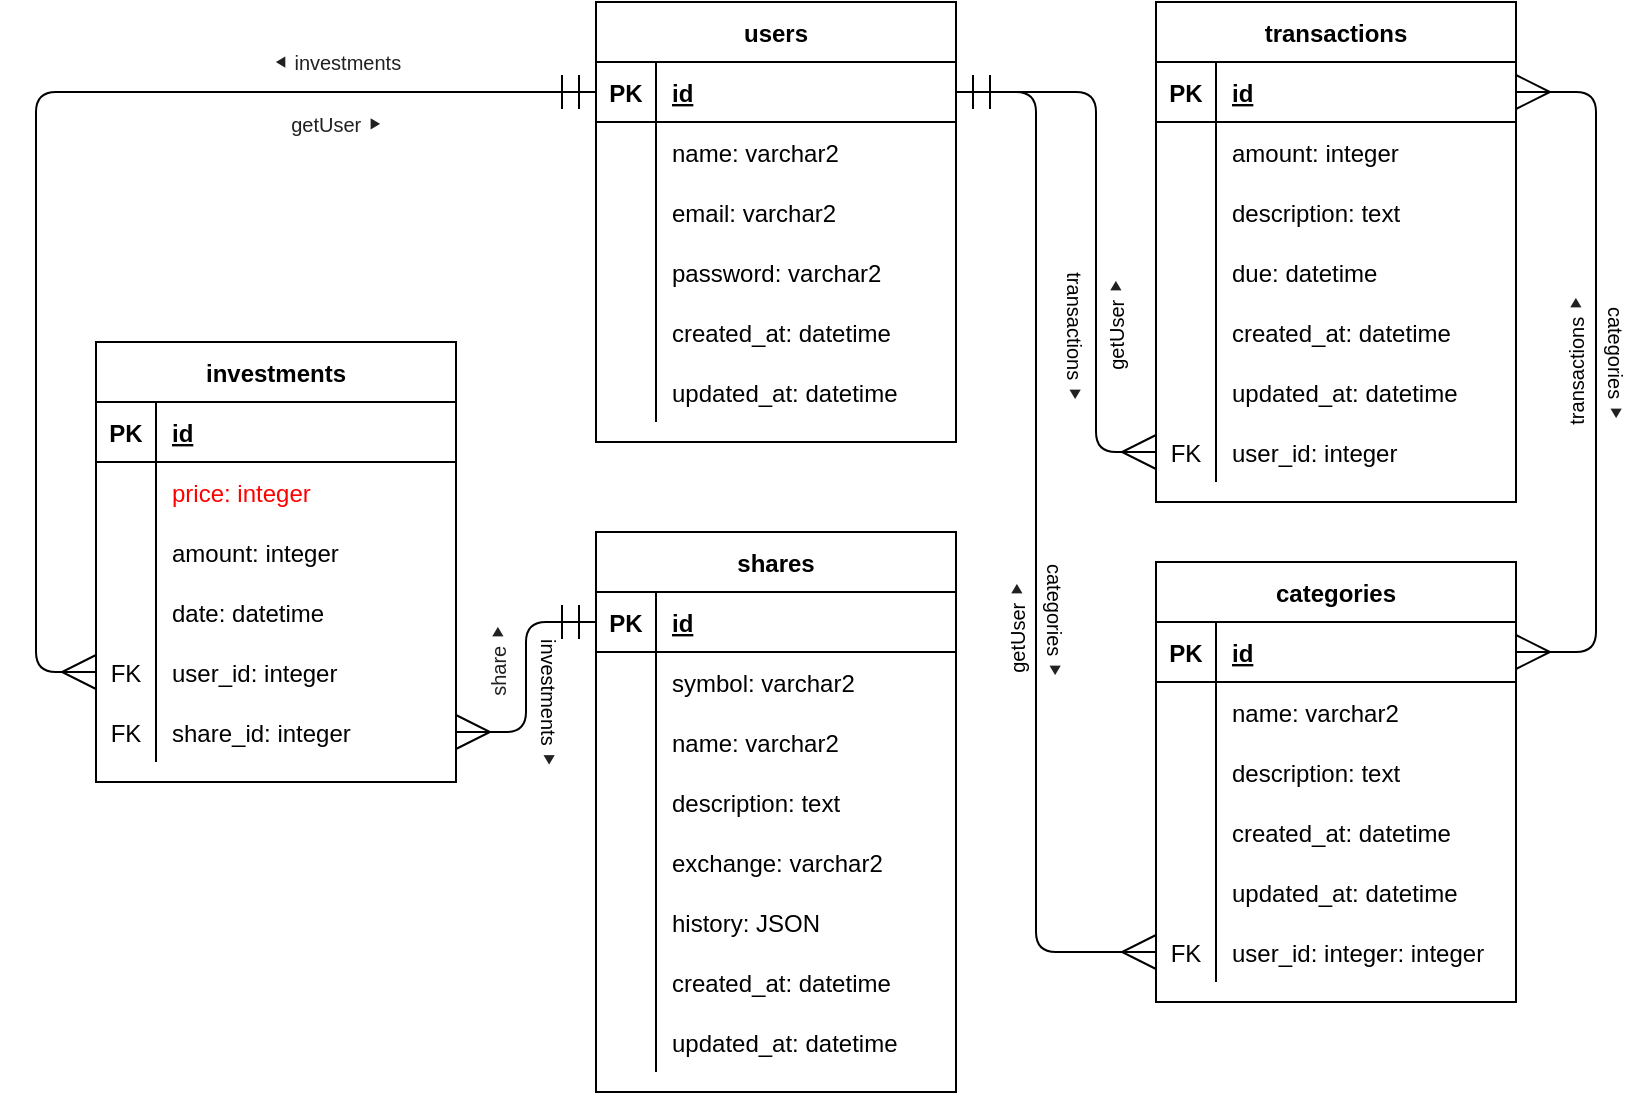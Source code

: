 <mxfile version="13.7.3"><diagram id="EnHoy0pscN4f5ipIfrDV" name="Page-1"><mxGraphModel dx="1185" dy="662" grid="1" gridSize="10" guides="1" tooltips="1" connect="1" arrows="1" fold="1" page="1" pageScale="1" pageWidth="827" pageHeight="1169" math="0" shadow="0"><root><mxCell id="0"/><mxCell id="1" parent="0"/><mxCell id="pO1_b4MV3lkPiigKhf-4-191" value="" style="edgeStyle=orthogonalEdgeStyle;fontSize=12;html=1;endArrow=ERmany;exitX=1;exitY=0.5;exitDx=0;exitDy=0;entryX=0;entryY=0.5;entryDx=0;entryDy=0;jumpSize=6;endSize=15;startSize=15;startArrow=ERmandOne;startFill=0;endFill=0;" edge="1" parent="1" source="pO1_b4MV3lkPiigKhf-4-2" target="pO1_b4MV3lkPiigKhf-4-72"><mxGeometry width="100" height="100" relative="1" as="geometry"><mxPoint x="180" y="460" as="sourcePoint"/><mxPoint x="280" y="360" as="targetPoint"/><Array as="points"><mxPoint x="550" y="85"/><mxPoint x="550" y="265"/></Array></mxGeometry></mxCell><mxCell id="pO1_b4MV3lkPiigKhf-4-213" value="&lt;font style=&quot;font-size: 10px&quot;&gt;getUser&amp;nbsp;&lt;span style=&quot;color: rgb(32 , 33 , 34) ; font-family: sans-serif&quot;&gt;⯈&lt;/span&gt;&lt;/font&gt;" style="edgeLabel;html=1;align=center;verticalAlign=middle;resizable=0;points=[];rotation=-90;" vertex="1" connectable="0" parent="pO1_b4MV3lkPiigKhf-4-191"><mxGeometry x="-0.312" y="-34" relative="1" as="geometry"><mxPoint x="44" y="90" as="offset"/></mxGeometry></mxCell><mxCell id="pO1_b4MV3lkPiigKhf-4-214" value="&lt;font style=&quot;font-size: 10px&quot;&gt;transactions&amp;nbsp;&lt;span style=&quot;color: rgb(32 , 33 , 34) ; font-family: sans-serif&quot;&gt;⯈&lt;/span&gt;&lt;/font&gt;" style="edgeLabel;html=1;align=center;verticalAlign=middle;resizable=0;points=[];rotation=90;" vertex="1" connectable="0" parent="pO1_b4MV3lkPiigKhf-4-191"><mxGeometry x="-0.312" y="-24" relative="1" as="geometry"><mxPoint x="14" y="95" as="offset"/></mxGeometry></mxCell><mxCell id="pO1_b4MV3lkPiigKhf-4-193" value="" style="edgeStyle=orthogonalEdgeStyle;fontSize=12;html=1;endArrow=ERmany;startArrow=ERmany;entryX=1;entryY=0.5;entryDx=0;entryDy=0;exitX=1;exitY=0.5;exitDx=0;exitDy=0;endSize=15;startSize=15;" edge="1" parent="1" source="pO1_b4MV3lkPiigKhf-4-80" target="pO1_b4MV3lkPiigKhf-4-43"><mxGeometry width="100" height="100" relative="1" as="geometry"><mxPoint x="660" y="590" as="sourcePoint"/><mxPoint x="620" y="275.0" as="targetPoint"/><Array as="points"><mxPoint x="800" y="365"/><mxPoint x="800" y="85"/></Array></mxGeometry></mxCell><mxCell id="pO1_b4MV3lkPiigKhf-4-207" value="&lt;font style=&quot;font-size: 10px&quot;&gt;categories&amp;nbsp;&lt;span style=&quot;color: rgb(32 , 33 , 34) ; font-family: sans-serif&quot;&gt;⯈&lt;/span&gt;&lt;/font&gt;" style="edgeLabel;html=1;align=center;verticalAlign=middle;resizable=0;points=[];rotation=90;" vertex="1" connectable="0" parent="pO1_b4MV3lkPiigKhf-4-193"><mxGeometry x="0.42" relative="1" as="geometry"><mxPoint x="9.97" y="70.37" as="offset"/></mxGeometry></mxCell><mxCell id="pO1_b4MV3lkPiigKhf-4-212" value="&lt;font style=&quot;font-size: 10px&quot;&gt;transactions&amp;nbsp;&lt;span style=&quot;color: rgb(32 , 33 , 34) ; font-family: sans-serif&quot;&gt;⯈&lt;/span&gt;&lt;/font&gt;" style="edgeLabel;html=1;align=center;verticalAlign=middle;resizable=0;points=[];rotation=-90;" vertex="1" connectable="0" parent="pO1_b4MV3lkPiigKhf-4-193"><mxGeometry x="0.391" y="-3" relative="1" as="geometry"><mxPoint x="-13" y="65" as="offset"/></mxGeometry></mxCell><mxCell id="pO1_b4MV3lkPiigKhf-4-194" value="" style="edgeStyle=orthogonalEdgeStyle;fontSize=12;html=1;endArrow=ERmany;exitX=1;exitY=0.5;exitDx=0;exitDy=0;entryX=0;entryY=0.5;entryDx=0;entryDy=0;startSize=15;endSize=15;startArrow=ERmandOne;startFill=0;endFill=0;" edge="1" parent="1" source="pO1_b4MV3lkPiigKhf-4-2" target="pO1_b4MV3lkPiigKhf-4-68"><mxGeometry width="100" height="100" relative="1" as="geometry"><mxPoint x="210" y="400" as="sourcePoint"/><mxPoint x="310" y="300" as="targetPoint"/><Array as="points"><mxPoint x="520" y="85"/><mxPoint x="520" y="515"/></Array></mxGeometry></mxCell><mxCell id="pO1_b4MV3lkPiigKhf-4-210" value="&lt;font style=&quot;font-size: 10px&quot;&gt;categories&amp;nbsp;&lt;span style=&quot;color: rgb(32 , 33 , 34) ; font-family: sans-serif&quot;&gt;⯈&lt;/span&gt;&lt;/font&gt;" style="edgeLabel;html=1;align=center;verticalAlign=middle;resizable=0;points=[];rotation=90;" vertex="1" connectable="0" parent="pO1_b4MV3lkPiigKhf-4-194"><mxGeometry x="0.063" y="-1" relative="1" as="geometry"><mxPoint x="11" y="21.94" as="offset"/></mxGeometry></mxCell><mxCell id="pO1_b4MV3lkPiigKhf-4-211" value="&lt;font style=&quot;font-size: 10px&quot;&gt;getUser&amp;nbsp;&lt;span style=&quot;color: rgb(32 , 33 , 34) ; font-family: sans-serif&quot;&gt;⯈&lt;/span&gt;&lt;/font&gt;" style="edgeLabel;html=1;align=center;verticalAlign=middle;resizable=0;points=[];rotation=-90;" vertex="1" connectable="0" parent="pO1_b4MV3lkPiigKhf-4-194"><mxGeometry x="-0.159" relative="1" as="geometry"><mxPoint x="-10" y="85" as="offset"/></mxGeometry></mxCell><mxCell id="pO1_b4MV3lkPiigKhf-4-202" value="" style="fontSize=12;html=1;endArrow=ERmany;edgeStyle=orthogonalEdgeStyle;exitX=0;exitY=0.5;exitDx=0;exitDy=0;endSize=15;startSize=15;entryX=0;entryY=0.5;entryDx=0;entryDy=0;startArrow=ERmandOne;startFill=0;endFill=0;" edge="1" parent="1" source="pO1_b4MV3lkPiigKhf-4-2" target="pO1_b4MV3lkPiigKhf-4-76"><mxGeometry width="100" height="100" relative="1" as="geometry"><mxPoint x="-10" y="85" as="sourcePoint"/><mxPoint x="80" y="555" as="targetPoint"/><Array as="points"><mxPoint x="20" y="85"/><mxPoint x="20" y="375"/></Array></mxGeometry></mxCell><mxCell id="pO1_b4MV3lkPiigKhf-4-206" value="&lt;span style=&quot;color: rgb(32 , 33 , 34) ; font-family: sans-serif&quot;&gt;&lt;font style=&quot;font-size: 10px&quot;&gt;getUser ⯈&lt;/font&gt;&lt;/span&gt;" style="edgeLabel;html=1;align=center;verticalAlign=middle;resizable=0;points=[];rotation=0;" vertex="1" connectable="0" parent="pO1_b4MV3lkPiigKhf-4-202"><mxGeometry x="0.81" y="-1" relative="1" as="geometry"><mxPoint x="151" y="-247.5" as="offset"/></mxGeometry></mxCell><mxCell id="pO1_b4MV3lkPiigKhf-4-209" value="&lt;font style=&quot;font-size: 10px&quot;&gt;&lt;span style=&quot;color: rgb(32 , 33 , 34) ; font-family: sans-serif&quot;&gt;⯇ investments&lt;/span&gt;&lt;/font&gt;" style="edgeLabel;html=1;align=center;verticalAlign=middle;resizable=0;points=[];" vertex="1" connectable="0" parent="pO1_b4MV3lkPiigKhf-4-202"><mxGeometry x="-0.418" relative="1" as="geometry"><mxPoint x="44.17" y="-15" as="offset"/></mxGeometry></mxCell><mxCell id="pO1_b4MV3lkPiigKhf-4-203" value="" style="edgeStyle=orthogonalEdgeStyle;fontSize=12;html=1;endArrow=ERmany;entryX=1;entryY=0.5;entryDx=0;entryDy=0;exitX=0;exitY=0.5;exitDx=0;exitDy=0;endSize=15;startSize=15;startArrow=ERmandOne;startFill=0;endFill=0;" edge="1" parent="1" source="pO1_b4MV3lkPiigKhf-4-179" target="pO1_b4MV3lkPiigKhf-4-64"><mxGeometry width="100" height="100" relative="1" as="geometry"><mxPoint x="90" y="800" as="sourcePoint"/><mxPoint x="190" y="700" as="targetPoint"/></mxGeometry></mxCell><mxCell id="pO1_b4MV3lkPiigKhf-4-205" value="&lt;span style=&quot;color: rgb(32 , 33 , 34) ; font-family: sans-serif&quot;&gt;&lt;font style=&quot;font-size: 10px&quot;&gt;share&amp;nbsp;⯈&lt;/font&gt;&lt;/span&gt;" style="edgeLabel;html=1;align=center;verticalAlign=middle;resizable=0;points=[];rotation=-90;" vertex="1" connectable="0" parent="pO1_b4MV3lkPiigKhf-4-203"><mxGeometry x="-0.685" y="4" relative="1" as="geometry"><mxPoint x="-30" y="16" as="offset"/></mxGeometry></mxCell><mxCell id="pO1_b4MV3lkPiigKhf-4-208" value="&lt;font style=&quot;font-size: 10px&quot;&gt;investments&amp;nbsp;&lt;span style=&quot;color: rgb(32 , 33 , 34) ; font-family: sans-serif&quot;&gt;⯈&lt;/span&gt;&lt;/font&gt;" style="edgeLabel;html=1;align=center;verticalAlign=middle;resizable=0;points=[];rotation=90;" vertex="1" connectable="0" parent="pO1_b4MV3lkPiigKhf-4-203"><mxGeometry x="-0.545" y="5" relative="1" as="geometry"><mxPoint x="4.97" y="35" as="offset"/></mxGeometry></mxCell><mxCell id="pO1_b4MV3lkPiigKhf-4-42" value="transactions" style="shape=table;startSize=30;container=1;collapsible=1;childLayout=tableLayout;fixedRows=1;rowLines=0;fontStyle=1;align=center;resizeLast=1;" vertex="1" parent="1"><mxGeometry x="580" y="40" width="180" height="250" as="geometry"/></mxCell><mxCell id="pO1_b4MV3lkPiigKhf-4-43" value="" style="shape=partialRectangle;collapsible=0;dropTarget=0;pointerEvents=0;fillColor=none;top=0;left=0;bottom=1;right=0;points=[[0,0.5],[1,0.5]];portConstraint=eastwest;" vertex="1" parent="pO1_b4MV3lkPiigKhf-4-42"><mxGeometry y="30" width="180" height="30" as="geometry"/></mxCell><mxCell id="pO1_b4MV3lkPiigKhf-4-44" value="PK" style="shape=partialRectangle;connectable=0;fillColor=none;top=0;left=0;bottom=0;right=0;fontStyle=1;overflow=hidden;" vertex="1" parent="pO1_b4MV3lkPiigKhf-4-43"><mxGeometry width="30" height="30" as="geometry"/></mxCell><mxCell id="pO1_b4MV3lkPiigKhf-4-45" value="id" style="shape=partialRectangle;connectable=0;fillColor=none;top=0;left=0;bottom=0;right=0;align=left;spacingLeft=6;fontStyle=5;overflow=hidden;" vertex="1" parent="pO1_b4MV3lkPiigKhf-4-43"><mxGeometry x="30" width="150" height="30" as="geometry"/></mxCell><mxCell id="pO1_b4MV3lkPiigKhf-4-46" value="" style="shape=partialRectangle;collapsible=0;dropTarget=0;pointerEvents=0;fillColor=none;top=0;left=0;bottom=0;right=0;points=[[0,0.5],[1,0.5]];portConstraint=eastwest;" vertex="1" parent="pO1_b4MV3lkPiigKhf-4-42"><mxGeometry y="60" width="180" height="30" as="geometry"/></mxCell><mxCell id="pO1_b4MV3lkPiigKhf-4-47" value="" style="shape=partialRectangle;connectable=0;fillColor=none;top=0;left=0;bottom=0;right=0;editable=1;overflow=hidden;" vertex="1" parent="pO1_b4MV3lkPiigKhf-4-46"><mxGeometry width="30" height="30" as="geometry"/></mxCell><mxCell id="pO1_b4MV3lkPiigKhf-4-48" value="amount: integer" style="shape=partialRectangle;connectable=0;fillColor=none;top=0;left=0;bottom=0;right=0;align=left;spacingLeft=6;overflow=hidden;" vertex="1" parent="pO1_b4MV3lkPiigKhf-4-46"><mxGeometry x="30" width="150" height="30" as="geometry"/></mxCell><mxCell id="pO1_b4MV3lkPiigKhf-4-49" value="" style="shape=partialRectangle;collapsible=0;dropTarget=0;pointerEvents=0;fillColor=none;top=0;left=0;bottom=0;right=0;points=[[0,0.5],[1,0.5]];portConstraint=eastwest;" vertex="1" parent="pO1_b4MV3lkPiigKhf-4-42"><mxGeometry y="90" width="180" height="30" as="geometry"/></mxCell><mxCell id="pO1_b4MV3lkPiigKhf-4-50" value="" style="shape=partialRectangle;connectable=0;fillColor=none;top=0;left=0;bottom=0;right=0;editable=1;overflow=hidden;" vertex="1" parent="pO1_b4MV3lkPiigKhf-4-49"><mxGeometry width="30" height="30" as="geometry"/></mxCell><mxCell id="pO1_b4MV3lkPiigKhf-4-51" value="description: text" style="shape=partialRectangle;connectable=0;fillColor=none;top=0;left=0;bottom=0;right=0;align=left;spacingLeft=6;overflow=hidden;" vertex="1" parent="pO1_b4MV3lkPiigKhf-4-49"><mxGeometry x="30" width="150" height="30" as="geometry"/></mxCell><mxCell id="pO1_b4MV3lkPiigKhf-4-52" value="" style="shape=partialRectangle;collapsible=0;dropTarget=0;pointerEvents=0;fillColor=none;top=0;left=0;bottom=0;right=0;points=[[0,0.5],[1,0.5]];portConstraint=eastwest;" vertex="1" parent="pO1_b4MV3lkPiigKhf-4-42"><mxGeometry y="120" width="180" height="30" as="geometry"/></mxCell><mxCell id="pO1_b4MV3lkPiigKhf-4-53" value="" style="shape=partialRectangle;connectable=0;fillColor=none;top=0;left=0;bottom=0;right=0;editable=1;overflow=hidden;" vertex="1" parent="pO1_b4MV3lkPiigKhf-4-52"><mxGeometry width="30" height="30" as="geometry"/></mxCell><mxCell id="pO1_b4MV3lkPiigKhf-4-54" value="due: datetime" style="shape=partialRectangle;connectable=0;fillColor=none;top=0;left=0;bottom=0;right=0;align=left;spacingLeft=6;overflow=hidden;" vertex="1" parent="pO1_b4MV3lkPiigKhf-4-52"><mxGeometry x="30" width="150" height="30" as="geometry"/></mxCell><mxCell id="pO1_b4MV3lkPiigKhf-4-123" value="" style="shape=partialRectangle;collapsible=0;dropTarget=0;pointerEvents=0;fillColor=none;top=0;left=0;bottom=0;right=0;points=[[0,0.5],[1,0.5]];portConstraint=eastwest;" vertex="1" parent="pO1_b4MV3lkPiigKhf-4-42"><mxGeometry y="150" width="180" height="30" as="geometry"/></mxCell><mxCell id="pO1_b4MV3lkPiigKhf-4-124" value="" style="shape=partialRectangle;connectable=0;fillColor=none;top=0;left=0;bottom=0;right=0;editable=1;overflow=hidden;" vertex="1" parent="pO1_b4MV3lkPiigKhf-4-123"><mxGeometry width="30" height="30" as="geometry"/></mxCell><mxCell id="pO1_b4MV3lkPiigKhf-4-125" value="created_at: datetime" style="shape=partialRectangle;connectable=0;fillColor=none;top=0;left=0;bottom=0;right=0;align=left;spacingLeft=6;overflow=hidden;" vertex="1" parent="pO1_b4MV3lkPiigKhf-4-123"><mxGeometry x="30" width="150" height="30" as="geometry"/></mxCell><mxCell id="pO1_b4MV3lkPiigKhf-4-119" value="" style="shape=partialRectangle;collapsible=0;dropTarget=0;pointerEvents=0;fillColor=none;top=0;left=0;bottom=0;right=0;points=[[0,0.5],[1,0.5]];portConstraint=eastwest;" vertex="1" parent="pO1_b4MV3lkPiigKhf-4-42"><mxGeometry y="180" width="180" height="30" as="geometry"/></mxCell><mxCell id="pO1_b4MV3lkPiigKhf-4-120" value="" style="shape=partialRectangle;connectable=0;fillColor=none;top=0;left=0;bottom=0;right=0;editable=1;overflow=hidden;" vertex="1" parent="pO1_b4MV3lkPiigKhf-4-119"><mxGeometry width="30" height="30" as="geometry"/></mxCell><mxCell id="pO1_b4MV3lkPiigKhf-4-121" value="updated_at: datetime" style="shape=partialRectangle;connectable=0;fillColor=none;top=0;left=0;bottom=0;right=0;align=left;spacingLeft=6;overflow=hidden;" vertex="1" parent="pO1_b4MV3lkPiigKhf-4-119"><mxGeometry x="30" width="150" height="30" as="geometry"/></mxCell><mxCell id="pO1_b4MV3lkPiigKhf-4-72" value="" style="shape=partialRectangle;collapsible=0;dropTarget=0;pointerEvents=0;fillColor=none;top=0;left=0;bottom=0;right=0;points=[[0,0.5],[1,0.5]];portConstraint=eastwest;" vertex="1" parent="pO1_b4MV3lkPiigKhf-4-42"><mxGeometry y="210" width="180" height="30" as="geometry"/></mxCell><mxCell id="pO1_b4MV3lkPiigKhf-4-73" value="FK" style="shape=partialRectangle;connectable=0;fillColor=none;top=0;left=0;bottom=0;right=0;fontStyle=0;overflow=hidden;" vertex="1" parent="pO1_b4MV3lkPiigKhf-4-72"><mxGeometry width="30" height="30" as="geometry"/></mxCell><mxCell id="pO1_b4MV3lkPiigKhf-4-74" value="user_id: integer" style="shape=partialRectangle;connectable=0;fillColor=none;top=0;left=0;bottom=0;right=0;align=left;spacingLeft=6;fontStyle=0;overflow=hidden;" vertex="1" parent="pO1_b4MV3lkPiigKhf-4-72"><mxGeometry x="30" width="150" height="30" as="geometry"/></mxCell><mxCell id="pO1_b4MV3lkPiigKhf-4-79" value="categories" style="shape=table;startSize=30;container=1;collapsible=1;childLayout=tableLayout;fixedRows=1;rowLines=0;fontStyle=1;align=center;resizeLast=1;" vertex="1" parent="1"><mxGeometry x="580" y="320" width="180" height="220" as="geometry"/></mxCell><mxCell id="pO1_b4MV3lkPiigKhf-4-80" value="" style="shape=partialRectangle;collapsible=0;dropTarget=0;pointerEvents=0;fillColor=none;top=0;left=0;bottom=1;right=0;points=[[0,0.5],[1,0.5]];portConstraint=eastwest;" vertex="1" parent="pO1_b4MV3lkPiigKhf-4-79"><mxGeometry y="30" width="180" height="30" as="geometry"/></mxCell><mxCell id="pO1_b4MV3lkPiigKhf-4-81" value="PK" style="shape=partialRectangle;connectable=0;fillColor=none;top=0;left=0;bottom=0;right=0;fontStyle=1;overflow=hidden;" vertex="1" parent="pO1_b4MV3lkPiigKhf-4-80"><mxGeometry width="30" height="30" as="geometry"/></mxCell><mxCell id="pO1_b4MV3lkPiigKhf-4-82" value="id" style="shape=partialRectangle;connectable=0;fillColor=none;top=0;left=0;bottom=0;right=0;align=left;spacingLeft=6;fontStyle=5;overflow=hidden;" vertex="1" parent="pO1_b4MV3lkPiigKhf-4-80"><mxGeometry x="30" width="150" height="30" as="geometry"/></mxCell><mxCell id="pO1_b4MV3lkPiigKhf-4-83" value="" style="shape=partialRectangle;collapsible=0;dropTarget=0;pointerEvents=0;fillColor=none;top=0;left=0;bottom=0;right=0;points=[[0,0.5],[1,0.5]];portConstraint=eastwest;" vertex="1" parent="pO1_b4MV3lkPiigKhf-4-79"><mxGeometry y="60" width="180" height="30" as="geometry"/></mxCell><mxCell id="pO1_b4MV3lkPiigKhf-4-84" value="" style="shape=partialRectangle;connectable=0;fillColor=none;top=0;left=0;bottom=0;right=0;editable=1;overflow=hidden;" vertex="1" parent="pO1_b4MV3lkPiigKhf-4-83"><mxGeometry width="30" height="30" as="geometry"/></mxCell><mxCell id="pO1_b4MV3lkPiigKhf-4-85" value="name: varchar2" style="shape=partialRectangle;connectable=0;fillColor=none;top=0;left=0;bottom=0;right=0;align=left;spacingLeft=6;overflow=hidden;" vertex="1" parent="pO1_b4MV3lkPiigKhf-4-83"><mxGeometry x="30" width="150" height="30" as="geometry"/></mxCell><mxCell id="pO1_b4MV3lkPiigKhf-4-86" value="" style="shape=partialRectangle;collapsible=0;dropTarget=0;pointerEvents=0;fillColor=none;top=0;left=0;bottom=0;right=0;points=[[0,0.5],[1,0.5]];portConstraint=eastwest;" vertex="1" parent="pO1_b4MV3lkPiigKhf-4-79"><mxGeometry y="90" width="180" height="30" as="geometry"/></mxCell><mxCell id="pO1_b4MV3lkPiigKhf-4-87" value="" style="shape=partialRectangle;connectable=0;fillColor=none;top=0;left=0;bottom=0;right=0;editable=1;overflow=hidden;" vertex="1" parent="pO1_b4MV3lkPiigKhf-4-86"><mxGeometry width="30" height="30" as="geometry"/></mxCell><mxCell id="pO1_b4MV3lkPiigKhf-4-88" value="description: text" style="shape=partialRectangle;connectable=0;fillColor=none;top=0;left=0;bottom=0;right=0;align=left;spacingLeft=6;overflow=hidden;" vertex="1" parent="pO1_b4MV3lkPiigKhf-4-86"><mxGeometry x="30" width="150" height="30" as="geometry"/></mxCell><mxCell id="pO1_b4MV3lkPiigKhf-4-23" value="" style="shape=partialRectangle;collapsible=0;dropTarget=0;pointerEvents=0;fillColor=none;top=0;left=0;bottom=0;right=0;points=[[0,0.5],[1,0.5]];portConstraint=eastwest;" vertex="1" parent="pO1_b4MV3lkPiigKhf-4-79"><mxGeometry y="120" width="180" height="30" as="geometry"/></mxCell><mxCell id="pO1_b4MV3lkPiigKhf-4-24" value="" style="shape=partialRectangle;connectable=0;fillColor=none;top=0;left=0;bottom=0;right=0;editable=1;overflow=hidden;" vertex="1" parent="pO1_b4MV3lkPiigKhf-4-23"><mxGeometry width="30" height="30" as="geometry"/></mxCell><mxCell id="pO1_b4MV3lkPiigKhf-4-25" value="created_at: datetime" style="shape=partialRectangle;connectable=0;fillColor=none;top=0;left=0;bottom=0;right=0;align=left;spacingLeft=6;overflow=hidden;" vertex="1" parent="pO1_b4MV3lkPiigKhf-4-23"><mxGeometry x="30" width="150" height="30" as="geometry"/></mxCell><mxCell id="pO1_b4MV3lkPiigKhf-4-27" value="" style="shape=partialRectangle;collapsible=0;dropTarget=0;pointerEvents=0;fillColor=none;top=0;left=0;bottom=0;right=0;points=[[0,0.5],[1,0.5]];portConstraint=eastwest;" vertex="1" parent="pO1_b4MV3lkPiigKhf-4-79"><mxGeometry y="150" width="180" height="30" as="geometry"/></mxCell><mxCell id="pO1_b4MV3lkPiigKhf-4-28" value="" style="shape=partialRectangle;connectable=0;fillColor=none;top=0;left=0;bottom=0;right=0;editable=1;overflow=hidden;" vertex="1" parent="pO1_b4MV3lkPiigKhf-4-27"><mxGeometry width="30" height="30" as="geometry"/></mxCell><mxCell id="pO1_b4MV3lkPiigKhf-4-29" value="updated_at: datetime" style="shape=partialRectangle;connectable=0;fillColor=none;top=0;left=0;bottom=0;right=0;align=left;spacingLeft=6;overflow=hidden;" vertex="1" parent="pO1_b4MV3lkPiigKhf-4-27"><mxGeometry x="30" width="150" height="30" as="geometry"/></mxCell><mxCell id="pO1_b4MV3lkPiigKhf-4-68" value="" style="shape=partialRectangle;collapsible=0;dropTarget=0;pointerEvents=0;fillColor=none;top=0;left=0;bottom=0;right=0;points=[[0,0.5],[1,0.5]];portConstraint=eastwest;" vertex="1" parent="pO1_b4MV3lkPiigKhf-4-79"><mxGeometry y="180" width="180" height="30" as="geometry"/></mxCell><mxCell id="pO1_b4MV3lkPiigKhf-4-69" value="FK" style="shape=partialRectangle;connectable=0;fillColor=none;top=0;left=0;bottom=0;right=0;fontStyle=0;overflow=hidden;" vertex="1" parent="pO1_b4MV3lkPiigKhf-4-68"><mxGeometry width="30" height="30" as="geometry"/></mxCell><mxCell id="pO1_b4MV3lkPiigKhf-4-70" value="user_id: integer: integer" style="shape=partialRectangle;connectable=0;fillColor=none;top=0;left=0;bottom=0;right=0;align=left;spacingLeft=6;fontStyle=0;overflow=hidden;" vertex="1" parent="pO1_b4MV3lkPiigKhf-4-68"><mxGeometry x="30" width="150" height="30" as="geometry"/></mxCell><mxCell id="pO1_b4MV3lkPiigKhf-4-178" value="shares" style="shape=table;startSize=30;container=1;collapsible=1;childLayout=tableLayout;fixedRows=1;rowLines=0;fontStyle=1;align=center;resizeLast=1;" vertex="1" parent="1"><mxGeometry x="300" y="305" width="180" height="280" as="geometry"/></mxCell><mxCell id="pO1_b4MV3lkPiigKhf-4-179" value="" style="shape=partialRectangle;collapsible=0;dropTarget=0;pointerEvents=0;fillColor=none;top=0;left=0;bottom=1;right=0;points=[[0,0.5],[1,0.5]];portConstraint=eastwest;" vertex="1" parent="pO1_b4MV3lkPiigKhf-4-178"><mxGeometry y="30" width="180" height="30" as="geometry"/></mxCell><mxCell id="pO1_b4MV3lkPiigKhf-4-180" value="PK" style="shape=partialRectangle;connectable=0;fillColor=none;top=0;left=0;bottom=0;right=0;fontStyle=1;overflow=hidden;" vertex="1" parent="pO1_b4MV3lkPiigKhf-4-179"><mxGeometry width="30" height="30" as="geometry"/></mxCell><mxCell id="pO1_b4MV3lkPiigKhf-4-181" value="id" style="shape=partialRectangle;connectable=0;fillColor=none;top=0;left=0;bottom=0;right=0;align=left;spacingLeft=6;fontStyle=5;overflow=hidden;" vertex="1" parent="pO1_b4MV3lkPiigKhf-4-179"><mxGeometry x="30" width="150" height="30" as="geometry"/></mxCell><mxCell id="pO1_b4MV3lkPiigKhf-4-182" value="" style="shape=partialRectangle;collapsible=0;dropTarget=0;pointerEvents=0;fillColor=none;top=0;left=0;bottom=0;right=0;points=[[0,0.5],[1,0.5]];portConstraint=eastwest;" vertex="1" parent="pO1_b4MV3lkPiigKhf-4-178"><mxGeometry y="60" width="180" height="30" as="geometry"/></mxCell><mxCell id="pO1_b4MV3lkPiigKhf-4-183" value="" style="shape=partialRectangle;connectable=0;fillColor=none;top=0;left=0;bottom=0;right=0;editable=1;overflow=hidden;" vertex="1" parent="pO1_b4MV3lkPiigKhf-4-182"><mxGeometry width="30" height="30" as="geometry"/></mxCell><mxCell id="pO1_b4MV3lkPiigKhf-4-184" value="symbol: varchar2" style="shape=partialRectangle;connectable=0;fillColor=none;top=0;left=0;bottom=0;right=0;align=left;spacingLeft=6;overflow=hidden;" vertex="1" parent="pO1_b4MV3lkPiigKhf-4-182"><mxGeometry x="30" width="150" height="30" as="geometry"/></mxCell><mxCell id="pO1_b4MV3lkPiigKhf-4-185" value="" style="shape=partialRectangle;collapsible=0;dropTarget=0;pointerEvents=0;fillColor=none;top=0;left=0;bottom=0;right=0;points=[[0,0.5],[1,0.5]];portConstraint=eastwest;" vertex="1" parent="pO1_b4MV3lkPiigKhf-4-178"><mxGeometry y="90" width="180" height="30" as="geometry"/></mxCell><mxCell id="pO1_b4MV3lkPiigKhf-4-186" value="" style="shape=partialRectangle;connectable=0;fillColor=none;top=0;left=0;bottom=0;right=0;editable=1;overflow=hidden;" vertex="1" parent="pO1_b4MV3lkPiigKhf-4-185"><mxGeometry width="30" height="30" as="geometry"/></mxCell><mxCell id="pO1_b4MV3lkPiigKhf-4-187" value="name: varchar2" style="shape=partialRectangle;connectable=0;fillColor=none;top=0;left=0;bottom=0;right=0;align=left;spacingLeft=6;overflow=hidden;" vertex="1" parent="pO1_b4MV3lkPiigKhf-4-185"><mxGeometry x="30" width="150" height="30" as="geometry"/></mxCell><mxCell id="pO1_b4MV3lkPiigKhf-4-159" value="" style="shape=partialRectangle;collapsible=0;dropTarget=0;pointerEvents=0;fillColor=none;top=0;left=0;bottom=0;right=0;points=[[0,0.5],[1,0.5]];portConstraint=eastwest;" vertex="1" parent="pO1_b4MV3lkPiigKhf-4-178"><mxGeometry y="120" width="180" height="30" as="geometry"/></mxCell><mxCell id="pO1_b4MV3lkPiigKhf-4-160" value="" style="shape=partialRectangle;connectable=0;fillColor=none;top=0;left=0;bottom=0;right=0;editable=1;overflow=hidden;" vertex="1" parent="pO1_b4MV3lkPiigKhf-4-159"><mxGeometry width="30" height="30" as="geometry"/></mxCell><mxCell id="pO1_b4MV3lkPiigKhf-4-161" value="description: text" style="shape=partialRectangle;connectable=0;fillColor=none;top=0;left=0;bottom=0;right=0;align=left;spacingLeft=6;overflow=hidden;" vertex="1" parent="pO1_b4MV3lkPiigKhf-4-159"><mxGeometry x="30" width="150" height="30" as="geometry"/></mxCell><mxCell id="pO1_b4MV3lkPiigKhf-4-188" value="" style="shape=partialRectangle;collapsible=0;dropTarget=0;pointerEvents=0;fillColor=none;top=0;left=0;bottom=0;right=0;points=[[0,0.5],[1,0.5]];portConstraint=eastwest;" vertex="1" parent="pO1_b4MV3lkPiigKhf-4-178"><mxGeometry y="150" width="180" height="30" as="geometry"/></mxCell><mxCell id="pO1_b4MV3lkPiigKhf-4-189" value="" style="shape=partialRectangle;connectable=0;fillColor=none;top=0;left=0;bottom=0;right=0;editable=1;overflow=hidden;" vertex="1" parent="pO1_b4MV3lkPiigKhf-4-188"><mxGeometry width="30" height="30" as="geometry"/></mxCell><mxCell id="pO1_b4MV3lkPiigKhf-4-190" value="exchange: varchar2" style="shape=partialRectangle;connectable=0;fillColor=none;top=0;left=0;bottom=0;right=0;align=left;spacingLeft=6;overflow=hidden;" vertex="1" parent="pO1_b4MV3lkPiigKhf-4-188"><mxGeometry x="30" width="150" height="30" as="geometry"/></mxCell><mxCell id="pO1_b4MV3lkPiigKhf-4-163" value="" style="shape=partialRectangle;collapsible=0;dropTarget=0;pointerEvents=0;fillColor=none;top=0;left=0;bottom=0;right=0;points=[[0,0.5],[1,0.5]];portConstraint=eastwest;" vertex="1" parent="pO1_b4MV3lkPiigKhf-4-178"><mxGeometry y="180" width="180" height="30" as="geometry"/></mxCell><mxCell id="pO1_b4MV3lkPiigKhf-4-164" value="" style="shape=partialRectangle;connectable=0;fillColor=none;top=0;left=0;bottom=0;right=0;editable=1;overflow=hidden;" vertex="1" parent="pO1_b4MV3lkPiigKhf-4-163"><mxGeometry width="30" height="30" as="geometry"/></mxCell><mxCell id="pO1_b4MV3lkPiigKhf-4-165" value="history: JSON" style="shape=partialRectangle;connectable=0;fillColor=none;top=0;left=0;bottom=0;right=0;align=left;spacingLeft=6;overflow=hidden;" vertex="1" parent="pO1_b4MV3lkPiigKhf-4-163"><mxGeometry x="30" width="150" height="30" as="geometry"/></mxCell><mxCell id="pO1_b4MV3lkPiigKhf-4-196" value="" style="shape=partialRectangle;collapsible=0;dropTarget=0;pointerEvents=0;fillColor=none;top=0;left=0;bottom=0;right=0;points=[[0,0.5],[1,0.5]];portConstraint=eastwest;" vertex="1" parent="pO1_b4MV3lkPiigKhf-4-178"><mxGeometry y="210" width="180" height="30" as="geometry"/></mxCell><mxCell id="pO1_b4MV3lkPiigKhf-4-197" value="" style="shape=partialRectangle;connectable=0;fillColor=none;top=0;left=0;bottom=0;right=0;editable=1;overflow=hidden;" vertex="1" parent="pO1_b4MV3lkPiigKhf-4-196"><mxGeometry width="30" height="30" as="geometry"/></mxCell><mxCell id="pO1_b4MV3lkPiigKhf-4-198" value="created_at: datetime" style="shape=partialRectangle;connectable=0;fillColor=none;top=0;left=0;bottom=0;right=0;align=left;spacingLeft=6;overflow=hidden;" vertex="1" parent="pO1_b4MV3lkPiigKhf-4-196"><mxGeometry x="30" width="150" height="30" as="geometry"/></mxCell><mxCell id="pO1_b4MV3lkPiigKhf-4-199" value="" style="shape=partialRectangle;collapsible=0;dropTarget=0;pointerEvents=0;fillColor=none;top=0;left=0;bottom=0;right=0;points=[[0,0.5],[1,0.5]];portConstraint=eastwest;" vertex="1" parent="pO1_b4MV3lkPiigKhf-4-178"><mxGeometry y="240" width="180" height="30" as="geometry"/></mxCell><mxCell id="pO1_b4MV3lkPiigKhf-4-200" value="" style="shape=partialRectangle;connectable=0;fillColor=none;top=0;left=0;bottom=0;right=0;editable=1;overflow=hidden;" vertex="1" parent="pO1_b4MV3lkPiigKhf-4-199"><mxGeometry width="30" height="30" as="geometry"/></mxCell><mxCell id="pO1_b4MV3lkPiigKhf-4-201" value="updated_at: datetime" style="shape=partialRectangle;connectable=0;fillColor=none;top=0;left=0;bottom=0;right=0;align=left;spacingLeft=6;overflow=hidden;" vertex="1" parent="pO1_b4MV3lkPiigKhf-4-199"><mxGeometry x="30" width="150" height="30" as="geometry"/></mxCell><mxCell id="pO1_b4MV3lkPiigKhf-4-1" value="users" style="shape=table;startSize=30;container=1;collapsible=1;childLayout=tableLayout;fixedRows=1;rowLines=0;fontStyle=1;align=center;resizeLast=1;" vertex="1" parent="1"><mxGeometry x="300" y="40" width="180" height="220" as="geometry"/></mxCell><mxCell id="pO1_b4MV3lkPiigKhf-4-2" value="" style="shape=partialRectangle;collapsible=0;dropTarget=0;pointerEvents=0;fillColor=none;top=0;left=0;bottom=1;right=0;points=[[0,0.5],[1,0.5]];portConstraint=eastwest;" vertex="1" parent="pO1_b4MV3lkPiigKhf-4-1"><mxGeometry y="30" width="180" height="30" as="geometry"/></mxCell><mxCell id="pO1_b4MV3lkPiigKhf-4-3" value="PK" style="shape=partialRectangle;connectable=0;fillColor=none;top=0;left=0;bottom=0;right=0;fontStyle=1;overflow=hidden;" vertex="1" parent="pO1_b4MV3lkPiigKhf-4-2"><mxGeometry width="30" height="30" as="geometry"/></mxCell><mxCell id="pO1_b4MV3lkPiigKhf-4-4" value="id" style="shape=partialRectangle;connectable=0;fillColor=none;top=0;left=0;bottom=0;right=0;align=left;spacingLeft=6;fontStyle=5;overflow=hidden;" vertex="1" parent="pO1_b4MV3lkPiigKhf-4-2"><mxGeometry x="30" width="150" height="30" as="geometry"/></mxCell><mxCell id="pO1_b4MV3lkPiigKhf-4-5" value="" style="shape=partialRectangle;collapsible=0;dropTarget=0;pointerEvents=0;fillColor=none;top=0;left=0;bottom=0;right=0;points=[[0,0.5],[1,0.5]];portConstraint=eastwest;" vertex="1" parent="pO1_b4MV3lkPiigKhf-4-1"><mxGeometry y="60" width="180" height="30" as="geometry"/></mxCell><mxCell id="pO1_b4MV3lkPiigKhf-4-6" value="" style="shape=partialRectangle;connectable=0;fillColor=none;top=0;left=0;bottom=0;right=0;editable=1;overflow=hidden;" vertex="1" parent="pO1_b4MV3lkPiigKhf-4-5"><mxGeometry width="30" height="30" as="geometry"/></mxCell><mxCell id="pO1_b4MV3lkPiigKhf-4-7" value="name: varchar2" style="shape=partialRectangle;connectable=0;fillColor=none;top=0;left=0;bottom=0;right=0;align=left;spacingLeft=6;overflow=hidden;" vertex="1" parent="pO1_b4MV3lkPiigKhf-4-5"><mxGeometry x="30" width="150" height="30" as="geometry"/></mxCell><mxCell id="pO1_b4MV3lkPiigKhf-4-8" value="" style="shape=partialRectangle;collapsible=0;dropTarget=0;pointerEvents=0;fillColor=none;top=0;left=0;bottom=0;right=0;points=[[0,0.5],[1,0.5]];portConstraint=eastwest;" vertex="1" parent="pO1_b4MV3lkPiigKhf-4-1"><mxGeometry y="90" width="180" height="30" as="geometry"/></mxCell><mxCell id="pO1_b4MV3lkPiigKhf-4-9" value="" style="shape=partialRectangle;connectable=0;fillColor=none;top=0;left=0;bottom=0;right=0;editable=1;overflow=hidden;" vertex="1" parent="pO1_b4MV3lkPiigKhf-4-8"><mxGeometry width="30" height="30" as="geometry"/></mxCell><mxCell id="pO1_b4MV3lkPiigKhf-4-10" value="email: varchar2" style="shape=partialRectangle;connectable=0;fillColor=none;top=0;left=0;bottom=0;right=0;align=left;spacingLeft=6;overflow=hidden;" vertex="1" parent="pO1_b4MV3lkPiigKhf-4-8"><mxGeometry x="30" width="150" height="30" as="geometry"/></mxCell><mxCell id="pO1_b4MV3lkPiigKhf-4-11" value="" style="shape=partialRectangle;collapsible=0;dropTarget=0;pointerEvents=0;fillColor=none;top=0;left=0;bottom=0;right=0;points=[[0,0.5],[1,0.5]];portConstraint=eastwest;" vertex="1" parent="pO1_b4MV3lkPiigKhf-4-1"><mxGeometry y="120" width="180" height="30" as="geometry"/></mxCell><mxCell id="pO1_b4MV3lkPiigKhf-4-12" value="" style="shape=partialRectangle;connectable=0;fillColor=none;top=0;left=0;bottom=0;right=0;editable=1;overflow=hidden;" vertex="1" parent="pO1_b4MV3lkPiigKhf-4-11"><mxGeometry width="30" height="30" as="geometry"/></mxCell><mxCell id="pO1_b4MV3lkPiigKhf-4-13" value="password: varchar2" style="shape=partialRectangle;connectable=0;fillColor=none;top=0;left=0;bottom=0;right=0;align=left;spacingLeft=6;overflow=hidden;" vertex="1" parent="pO1_b4MV3lkPiigKhf-4-11"><mxGeometry x="30" width="150" height="30" as="geometry"/></mxCell><mxCell id="pO1_b4MV3lkPiigKhf-4-15" value="" style="shape=partialRectangle;collapsible=0;dropTarget=0;pointerEvents=0;fillColor=none;top=0;left=0;bottom=0;right=0;points=[[0,0.5],[1,0.5]];portConstraint=eastwest;" vertex="1" parent="pO1_b4MV3lkPiigKhf-4-1"><mxGeometry y="150" width="180" height="30" as="geometry"/></mxCell><mxCell id="pO1_b4MV3lkPiigKhf-4-16" value="" style="shape=partialRectangle;connectable=0;fillColor=none;top=0;left=0;bottom=0;right=0;editable=1;overflow=hidden;" vertex="1" parent="pO1_b4MV3lkPiigKhf-4-15"><mxGeometry width="30" height="30" as="geometry"/></mxCell><mxCell id="pO1_b4MV3lkPiigKhf-4-17" value="created_at: datetime" style="shape=partialRectangle;connectable=0;fillColor=none;top=0;left=0;bottom=0;right=0;align=left;spacingLeft=6;overflow=hidden;" vertex="1" parent="pO1_b4MV3lkPiigKhf-4-15"><mxGeometry x="30" width="150" height="30" as="geometry"/></mxCell><mxCell id="pO1_b4MV3lkPiigKhf-4-39" value="" style="shape=partialRectangle;collapsible=0;dropTarget=0;pointerEvents=0;fillColor=none;top=0;left=0;bottom=0;right=0;points=[[0,0.5],[1,0.5]];portConstraint=eastwest;" vertex="1" parent="pO1_b4MV3lkPiigKhf-4-1"><mxGeometry y="180" width="180" height="30" as="geometry"/></mxCell><mxCell id="pO1_b4MV3lkPiigKhf-4-40" value="" style="shape=partialRectangle;connectable=0;fillColor=none;top=0;left=0;bottom=0;right=0;editable=1;overflow=hidden;" vertex="1" parent="pO1_b4MV3lkPiigKhf-4-39"><mxGeometry width="30" height="30" as="geometry"/></mxCell><mxCell id="pO1_b4MV3lkPiigKhf-4-41" value="updated_at: datetime" style="shape=partialRectangle;connectable=0;fillColor=none;top=0;left=0;bottom=0;right=0;align=left;spacingLeft=6;overflow=hidden;" vertex="1" parent="pO1_b4MV3lkPiigKhf-4-39"><mxGeometry x="30" width="150" height="30" as="geometry"/></mxCell><mxCell id="pO1_b4MV3lkPiigKhf-4-137" value="investments" style="shape=table;startSize=30;container=1;collapsible=1;childLayout=tableLayout;fixedRows=1;rowLines=0;fontStyle=1;align=center;resizeLast=1;" vertex="1" parent="1"><mxGeometry x="50" y="210" width="180" height="220" as="geometry"/></mxCell><mxCell id="pO1_b4MV3lkPiigKhf-4-138" value="" style="shape=partialRectangle;collapsible=0;dropTarget=0;pointerEvents=0;fillColor=none;top=0;left=0;bottom=1;right=0;points=[[0,0.5],[1,0.5]];portConstraint=eastwest;" vertex="1" parent="pO1_b4MV3lkPiigKhf-4-137"><mxGeometry y="30" width="180" height="30" as="geometry"/></mxCell><mxCell id="pO1_b4MV3lkPiigKhf-4-139" value="PK" style="shape=partialRectangle;connectable=0;fillColor=none;top=0;left=0;bottom=0;right=0;fontStyle=1;overflow=hidden;" vertex="1" parent="pO1_b4MV3lkPiigKhf-4-138"><mxGeometry width="30" height="30" as="geometry"/></mxCell><mxCell id="pO1_b4MV3lkPiigKhf-4-140" value="id" style="shape=partialRectangle;connectable=0;fillColor=none;top=0;left=0;bottom=0;right=0;align=left;spacingLeft=6;fontStyle=5;overflow=hidden;" vertex="1" parent="pO1_b4MV3lkPiigKhf-4-138"><mxGeometry x="30" width="150" height="30" as="geometry"/></mxCell><mxCell id="pO1_b4MV3lkPiigKhf-4-141" value="" style="shape=partialRectangle;collapsible=0;dropTarget=0;pointerEvents=0;fillColor=none;top=0;left=0;bottom=0;right=0;points=[[0,0.5],[1,0.5]];portConstraint=eastwest;" vertex="1" parent="pO1_b4MV3lkPiigKhf-4-137"><mxGeometry y="60" width="180" height="30" as="geometry"/></mxCell><mxCell id="pO1_b4MV3lkPiigKhf-4-142" value="" style="shape=partialRectangle;connectable=0;fillColor=none;top=0;left=0;bottom=0;right=0;editable=1;overflow=hidden;" vertex="1" parent="pO1_b4MV3lkPiigKhf-4-141"><mxGeometry width="30" height="30" as="geometry"/></mxCell><mxCell id="pO1_b4MV3lkPiigKhf-4-143" value="price: integer" style="shape=partialRectangle;connectable=0;fillColor=none;top=0;left=0;bottom=0;right=0;align=left;spacingLeft=6;overflow=hidden;strokeColor=none;fontColor=#FF0000;" vertex="1" parent="pO1_b4MV3lkPiigKhf-4-141"><mxGeometry x="30" width="150" height="30" as="geometry"/></mxCell><mxCell id="pO1_b4MV3lkPiigKhf-4-147" value="" style="shape=partialRectangle;collapsible=0;dropTarget=0;pointerEvents=0;fillColor=none;top=0;left=0;bottom=0;right=0;points=[[0,0.5],[1,0.5]];portConstraint=eastwest;" vertex="1" parent="pO1_b4MV3lkPiigKhf-4-137"><mxGeometry y="90" width="180" height="30" as="geometry"/></mxCell><mxCell id="pO1_b4MV3lkPiigKhf-4-148" value="" style="shape=partialRectangle;connectable=0;fillColor=none;top=0;left=0;bottom=0;right=0;editable=1;overflow=hidden;" vertex="1" parent="pO1_b4MV3lkPiigKhf-4-147"><mxGeometry width="30" height="30" as="geometry"/></mxCell><mxCell id="pO1_b4MV3lkPiigKhf-4-149" value="amount: integer" style="shape=partialRectangle;connectable=0;fillColor=none;top=0;left=0;bottom=0;right=0;align=left;spacingLeft=6;overflow=hidden;" vertex="1" parent="pO1_b4MV3lkPiigKhf-4-147"><mxGeometry x="30" width="150" height="30" as="geometry"/></mxCell><mxCell id="pO1_b4MV3lkPiigKhf-4-175" value="" style="shape=partialRectangle;collapsible=0;dropTarget=0;pointerEvents=0;fillColor=none;top=0;left=0;bottom=0;right=0;points=[[0,0.5],[1,0.5]];portConstraint=eastwest;" vertex="1" parent="pO1_b4MV3lkPiigKhf-4-137"><mxGeometry y="120" width="180" height="30" as="geometry"/></mxCell><mxCell id="pO1_b4MV3lkPiigKhf-4-176" value="" style="shape=partialRectangle;connectable=0;fillColor=none;top=0;left=0;bottom=0;right=0;editable=1;overflow=hidden;" vertex="1" parent="pO1_b4MV3lkPiigKhf-4-175"><mxGeometry width="30" height="30" as="geometry"/></mxCell><mxCell id="pO1_b4MV3lkPiigKhf-4-177" value="date: datetime" style="shape=partialRectangle;connectable=0;fillColor=none;top=0;left=0;bottom=0;right=0;align=left;spacingLeft=6;overflow=hidden;" vertex="1" parent="pO1_b4MV3lkPiigKhf-4-175"><mxGeometry x="30" width="150" height="30" as="geometry"/></mxCell><mxCell id="pO1_b4MV3lkPiigKhf-4-76" value="" style="shape=partialRectangle;collapsible=0;dropTarget=0;pointerEvents=0;fillColor=none;top=0;left=0;bottom=0;right=0;points=[[0,0.5],[1,0.5]];portConstraint=eastwest;" vertex="1" parent="pO1_b4MV3lkPiigKhf-4-137"><mxGeometry y="150" width="180" height="30" as="geometry"/></mxCell><mxCell id="pO1_b4MV3lkPiigKhf-4-77" value="FK" style="shape=partialRectangle;connectable=0;fillColor=none;top=0;left=0;bottom=0;right=0;fontStyle=0;overflow=hidden;" vertex="1" parent="pO1_b4MV3lkPiigKhf-4-76"><mxGeometry width="30" height="30" as="geometry"/></mxCell><mxCell id="pO1_b4MV3lkPiigKhf-4-78" value="user_id: integer" style="shape=partialRectangle;connectable=0;fillColor=none;top=0;left=0;bottom=0;right=0;align=left;spacingLeft=6;fontStyle=0;overflow=hidden;" vertex="1" parent="pO1_b4MV3lkPiigKhf-4-76"><mxGeometry x="30" width="150" height="30" as="geometry"/></mxCell><mxCell id="pO1_b4MV3lkPiigKhf-4-64" value="" style="shape=partialRectangle;collapsible=0;dropTarget=0;pointerEvents=0;fillColor=none;top=0;left=0;bottom=0;right=0;points=[[0,0.5],[1,0.5]];portConstraint=eastwest;" vertex="1" parent="pO1_b4MV3lkPiigKhf-4-137"><mxGeometry y="180" width="180" height="30" as="geometry"/></mxCell><mxCell id="pO1_b4MV3lkPiigKhf-4-65" value="FK" style="shape=partialRectangle;connectable=0;fillColor=none;top=0;left=0;bottom=0;right=0;fontStyle=0;overflow=hidden;" vertex="1" parent="pO1_b4MV3lkPiigKhf-4-64"><mxGeometry width="30" height="30" as="geometry"/></mxCell><mxCell id="pO1_b4MV3lkPiigKhf-4-66" value="share_id: integer" style="shape=partialRectangle;connectable=0;fillColor=none;top=0;left=0;bottom=0;right=0;align=left;spacingLeft=6;fontStyle=0;overflow=hidden;" vertex="1" parent="pO1_b4MV3lkPiigKhf-4-64"><mxGeometry x="30" width="150" height="30" as="geometry"/></mxCell></root></mxGraphModel></diagram></mxfile>